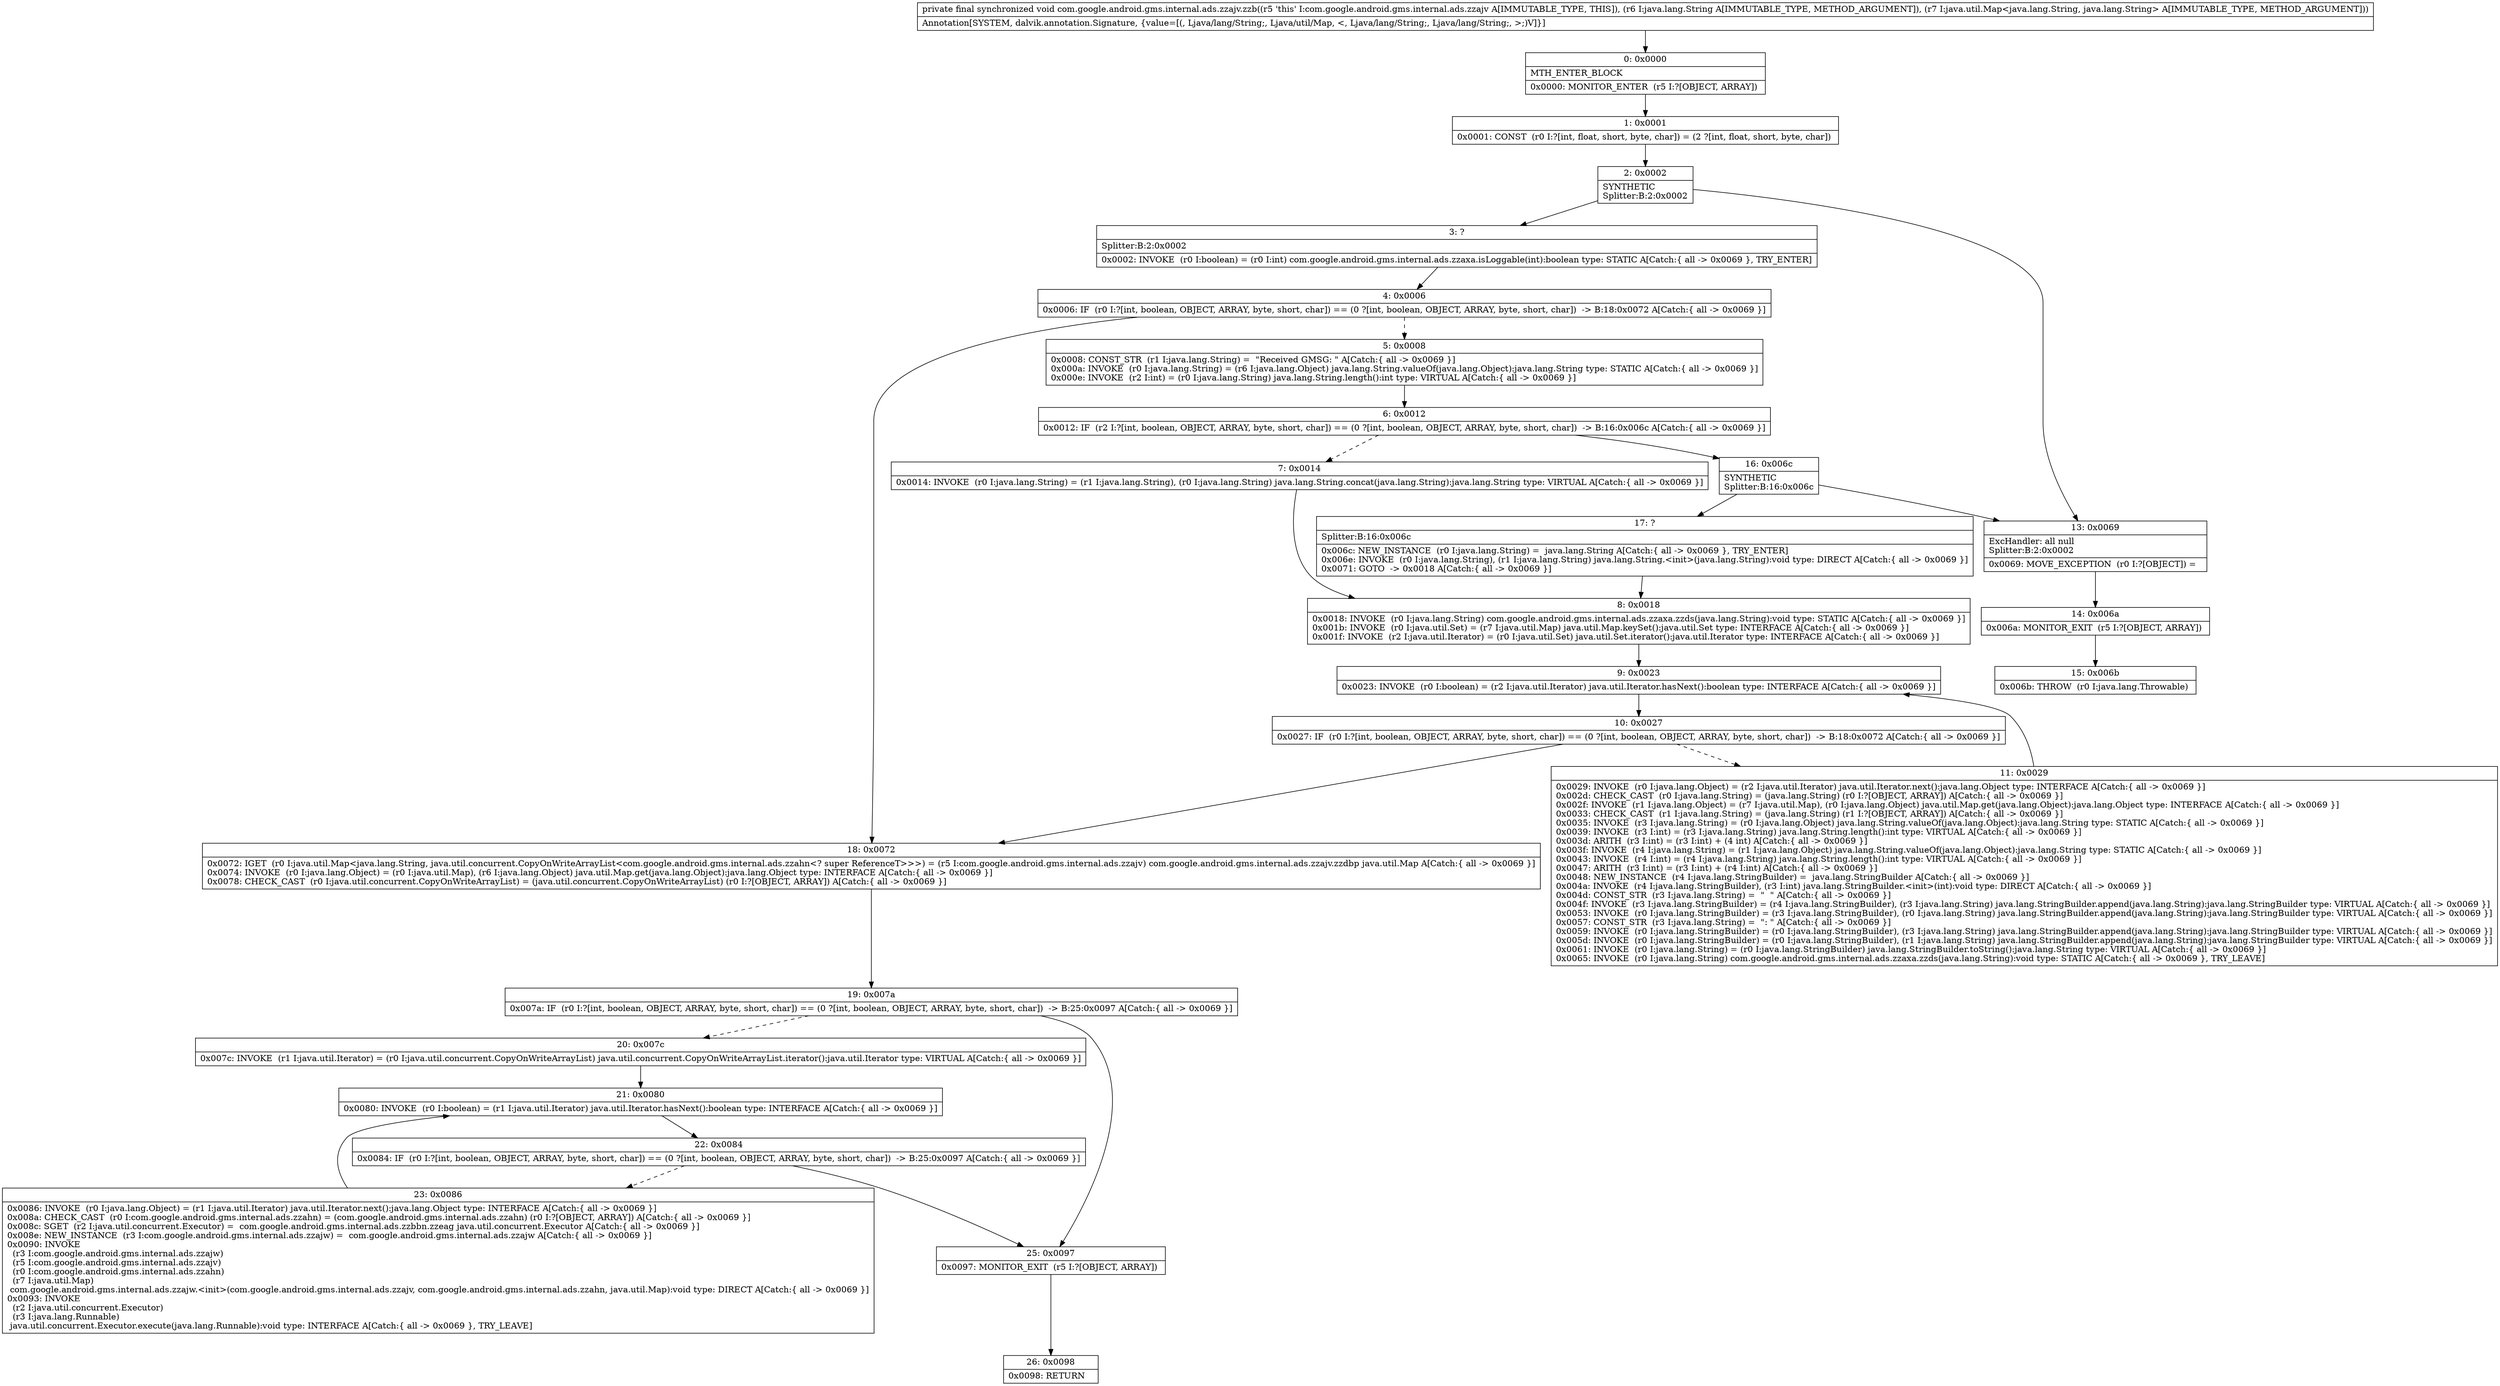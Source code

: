 digraph "CFG forcom.google.android.gms.internal.ads.zzajv.zzb(Ljava\/lang\/String;Ljava\/util\/Map;)V" {
Node_0 [shape=record,label="{0\:\ 0x0000|MTH_ENTER_BLOCK\l|0x0000: MONITOR_ENTER  (r5 I:?[OBJECT, ARRAY]) \l}"];
Node_1 [shape=record,label="{1\:\ 0x0001|0x0001: CONST  (r0 I:?[int, float, short, byte, char]) = (2 ?[int, float, short, byte, char]) \l}"];
Node_2 [shape=record,label="{2\:\ 0x0002|SYNTHETIC\lSplitter:B:2:0x0002\l}"];
Node_3 [shape=record,label="{3\:\ ?|Splitter:B:2:0x0002\l|0x0002: INVOKE  (r0 I:boolean) = (r0 I:int) com.google.android.gms.internal.ads.zzaxa.isLoggable(int):boolean type: STATIC A[Catch:\{ all \-\> 0x0069 \}, TRY_ENTER]\l}"];
Node_4 [shape=record,label="{4\:\ 0x0006|0x0006: IF  (r0 I:?[int, boolean, OBJECT, ARRAY, byte, short, char]) == (0 ?[int, boolean, OBJECT, ARRAY, byte, short, char])  \-\> B:18:0x0072 A[Catch:\{ all \-\> 0x0069 \}]\l}"];
Node_5 [shape=record,label="{5\:\ 0x0008|0x0008: CONST_STR  (r1 I:java.lang.String) =  \"Received GMSG: \" A[Catch:\{ all \-\> 0x0069 \}]\l0x000a: INVOKE  (r0 I:java.lang.String) = (r6 I:java.lang.Object) java.lang.String.valueOf(java.lang.Object):java.lang.String type: STATIC A[Catch:\{ all \-\> 0x0069 \}]\l0x000e: INVOKE  (r2 I:int) = (r0 I:java.lang.String) java.lang.String.length():int type: VIRTUAL A[Catch:\{ all \-\> 0x0069 \}]\l}"];
Node_6 [shape=record,label="{6\:\ 0x0012|0x0012: IF  (r2 I:?[int, boolean, OBJECT, ARRAY, byte, short, char]) == (0 ?[int, boolean, OBJECT, ARRAY, byte, short, char])  \-\> B:16:0x006c A[Catch:\{ all \-\> 0x0069 \}]\l}"];
Node_7 [shape=record,label="{7\:\ 0x0014|0x0014: INVOKE  (r0 I:java.lang.String) = (r1 I:java.lang.String), (r0 I:java.lang.String) java.lang.String.concat(java.lang.String):java.lang.String type: VIRTUAL A[Catch:\{ all \-\> 0x0069 \}]\l}"];
Node_8 [shape=record,label="{8\:\ 0x0018|0x0018: INVOKE  (r0 I:java.lang.String) com.google.android.gms.internal.ads.zzaxa.zzds(java.lang.String):void type: STATIC A[Catch:\{ all \-\> 0x0069 \}]\l0x001b: INVOKE  (r0 I:java.util.Set) = (r7 I:java.util.Map) java.util.Map.keySet():java.util.Set type: INTERFACE A[Catch:\{ all \-\> 0x0069 \}]\l0x001f: INVOKE  (r2 I:java.util.Iterator) = (r0 I:java.util.Set) java.util.Set.iterator():java.util.Iterator type: INTERFACE A[Catch:\{ all \-\> 0x0069 \}]\l}"];
Node_9 [shape=record,label="{9\:\ 0x0023|0x0023: INVOKE  (r0 I:boolean) = (r2 I:java.util.Iterator) java.util.Iterator.hasNext():boolean type: INTERFACE A[Catch:\{ all \-\> 0x0069 \}]\l}"];
Node_10 [shape=record,label="{10\:\ 0x0027|0x0027: IF  (r0 I:?[int, boolean, OBJECT, ARRAY, byte, short, char]) == (0 ?[int, boolean, OBJECT, ARRAY, byte, short, char])  \-\> B:18:0x0072 A[Catch:\{ all \-\> 0x0069 \}]\l}"];
Node_11 [shape=record,label="{11\:\ 0x0029|0x0029: INVOKE  (r0 I:java.lang.Object) = (r2 I:java.util.Iterator) java.util.Iterator.next():java.lang.Object type: INTERFACE A[Catch:\{ all \-\> 0x0069 \}]\l0x002d: CHECK_CAST  (r0 I:java.lang.String) = (java.lang.String) (r0 I:?[OBJECT, ARRAY]) A[Catch:\{ all \-\> 0x0069 \}]\l0x002f: INVOKE  (r1 I:java.lang.Object) = (r7 I:java.util.Map), (r0 I:java.lang.Object) java.util.Map.get(java.lang.Object):java.lang.Object type: INTERFACE A[Catch:\{ all \-\> 0x0069 \}]\l0x0033: CHECK_CAST  (r1 I:java.lang.String) = (java.lang.String) (r1 I:?[OBJECT, ARRAY]) A[Catch:\{ all \-\> 0x0069 \}]\l0x0035: INVOKE  (r3 I:java.lang.String) = (r0 I:java.lang.Object) java.lang.String.valueOf(java.lang.Object):java.lang.String type: STATIC A[Catch:\{ all \-\> 0x0069 \}]\l0x0039: INVOKE  (r3 I:int) = (r3 I:java.lang.String) java.lang.String.length():int type: VIRTUAL A[Catch:\{ all \-\> 0x0069 \}]\l0x003d: ARITH  (r3 I:int) = (r3 I:int) + (4 int) A[Catch:\{ all \-\> 0x0069 \}]\l0x003f: INVOKE  (r4 I:java.lang.String) = (r1 I:java.lang.Object) java.lang.String.valueOf(java.lang.Object):java.lang.String type: STATIC A[Catch:\{ all \-\> 0x0069 \}]\l0x0043: INVOKE  (r4 I:int) = (r4 I:java.lang.String) java.lang.String.length():int type: VIRTUAL A[Catch:\{ all \-\> 0x0069 \}]\l0x0047: ARITH  (r3 I:int) = (r3 I:int) + (r4 I:int) A[Catch:\{ all \-\> 0x0069 \}]\l0x0048: NEW_INSTANCE  (r4 I:java.lang.StringBuilder) =  java.lang.StringBuilder A[Catch:\{ all \-\> 0x0069 \}]\l0x004a: INVOKE  (r4 I:java.lang.StringBuilder), (r3 I:int) java.lang.StringBuilder.\<init\>(int):void type: DIRECT A[Catch:\{ all \-\> 0x0069 \}]\l0x004d: CONST_STR  (r3 I:java.lang.String) =  \"  \" A[Catch:\{ all \-\> 0x0069 \}]\l0x004f: INVOKE  (r3 I:java.lang.StringBuilder) = (r4 I:java.lang.StringBuilder), (r3 I:java.lang.String) java.lang.StringBuilder.append(java.lang.String):java.lang.StringBuilder type: VIRTUAL A[Catch:\{ all \-\> 0x0069 \}]\l0x0053: INVOKE  (r0 I:java.lang.StringBuilder) = (r3 I:java.lang.StringBuilder), (r0 I:java.lang.String) java.lang.StringBuilder.append(java.lang.String):java.lang.StringBuilder type: VIRTUAL A[Catch:\{ all \-\> 0x0069 \}]\l0x0057: CONST_STR  (r3 I:java.lang.String) =  \": \" A[Catch:\{ all \-\> 0x0069 \}]\l0x0059: INVOKE  (r0 I:java.lang.StringBuilder) = (r0 I:java.lang.StringBuilder), (r3 I:java.lang.String) java.lang.StringBuilder.append(java.lang.String):java.lang.StringBuilder type: VIRTUAL A[Catch:\{ all \-\> 0x0069 \}]\l0x005d: INVOKE  (r0 I:java.lang.StringBuilder) = (r0 I:java.lang.StringBuilder), (r1 I:java.lang.String) java.lang.StringBuilder.append(java.lang.String):java.lang.StringBuilder type: VIRTUAL A[Catch:\{ all \-\> 0x0069 \}]\l0x0061: INVOKE  (r0 I:java.lang.String) = (r0 I:java.lang.StringBuilder) java.lang.StringBuilder.toString():java.lang.String type: VIRTUAL A[Catch:\{ all \-\> 0x0069 \}]\l0x0065: INVOKE  (r0 I:java.lang.String) com.google.android.gms.internal.ads.zzaxa.zzds(java.lang.String):void type: STATIC A[Catch:\{ all \-\> 0x0069 \}, TRY_LEAVE]\l}"];
Node_13 [shape=record,label="{13\:\ 0x0069|ExcHandler: all null\lSplitter:B:2:0x0002\l|0x0069: MOVE_EXCEPTION  (r0 I:?[OBJECT]) =  \l}"];
Node_14 [shape=record,label="{14\:\ 0x006a|0x006a: MONITOR_EXIT  (r5 I:?[OBJECT, ARRAY]) \l}"];
Node_15 [shape=record,label="{15\:\ 0x006b|0x006b: THROW  (r0 I:java.lang.Throwable) \l}"];
Node_16 [shape=record,label="{16\:\ 0x006c|SYNTHETIC\lSplitter:B:16:0x006c\l}"];
Node_17 [shape=record,label="{17\:\ ?|Splitter:B:16:0x006c\l|0x006c: NEW_INSTANCE  (r0 I:java.lang.String) =  java.lang.String A[Catch:\{ all \-\> 0x0069 \}, TRY_ENTER]\l0x006e: INVOKE  (r0 I:java.lang.String), (r1 I:java.lang.String) java.lang.String.\<init\>(java.lang.String):void type: DIRECT A[Catch:\{ all \-\> 0x0069 \}]\l0x0071: GOTO  \-\> 0x0018 A[Catch:\{ all \-\> 0x0069 \}]\l}"];
Node_18 [shape=record,label="{18\:\ 0x0072|0x0072: IGET  (r0 I:java.util.Map\<java.lang.String, java.util.concurrent.CopyOnWriteArrayList\<com.google.android.gms.internal.ads.zzahn\<? super ReferenceT\>\>\>) = (r5 I:com.google.android.gms.internal.ads.zzajv) com.google.android.gms.internal.ads.zzajv.zzdbp java.util.Map A[Catch:\{ all \-\> 0x0069 \}]\l0x0074: INVOKE  (r0 I:java.lang.Object) = (r0 I:java.util.Map), (r6 I:java.lang.Object) java.util.Map.get(java.lang.Object):java.lang.Object type: INTERFACE A[Catch:\{ all \-\> 0x0069 \}]\l0x0078: CHECK_CAST  (r0 I:java.util.concurrent.CopyOnWriteArrayList) = (java.util.concurrent.CopyOnWriteArrayList) (r0 I:?[OBJECT, ARRAY]) A[Catch:\{ all \-\> 0x0069 \}]\l}"];
Node_19 [shape=record,label="{19\:\ 0x007a|0x007a: IF  (r0 I:?[int, boolean, OBJECT, ARRAY, byte, short, char]) == (0 ?[int, boolean, OBJECT, ARRAY, byte, short, char])  \-\> B:25:0x0097 A[Catch:\{ all \-\> 0x0069 \}]\l}"];
Node_20 [shape=record,label="{20\:\ 0x007c|0x007c: INVOKE  (r1 I:java.util.Iterator) = (r0 I:java.util.concurrent.CopyOnWriteArrayList) java.util.concurrent.CopyOnWriteArrayList.iterator():java.util.Iterator type: VIRTUAL A[Catch:\{ all \-\> 0x0069 \}]\l}"];
Node_21 [shape=record,label="{21\:\ 0x0080|0x0080: INVOKE  (r0 I:boolean) = (r1 I:java.util.Iterator) java.util.Iterator.hasNext():boolean type: INTERFACE A[Catch:\{ all \-\> 0x0069 \}]\l}"];
Node_22 [shape=record,label="{22\:\ 0x0084|0x0084: IF  (r0 I:?[int, boolean, OBJECT, ARRAY, byte, short, char]) == (0 ?[int, boolean, OBJECT, ARRAY, byte, short, char])  \-\> B:25:0x0097 A[Catch:\{ all \-\> 0x0069 \}]\l}"];
Node_23 [shape=record,label="{23\:\ 0x0086|0x0086: INVOKE  (r0 I:java.lang.Object) = (r1 I:java.util.Iterator) java.util.Iterator.next():java.lang.Object type: INTERFACE A[Catch:\{ all \-\> 0x0069 \}]\l0x008a: CHECK_CAST  (r0 I:com.google.android.gms.internal.ads.zzahn) = (com.google.android.gms.internal.ads.zzahn) (r0 I:?[OBJECT, ARRAY]) A[Catch:\{ all \-\> 0x0069 \}]\l0x008c: SGET  (r2 I:java.util.concurrent.Executor) =  com.google.android.gms.internal.ads.zzbbn.zzeag java.util.concurrent.Executor A[Catch:\{ all \-\> 0x0069 \}]\l0x008e: NEW_INSTANCE  (r3 I:com.google.android.gms.internal.ads.zzajw) =  com.google.android.gms.internal.ads.zzajw A[Catch:\{ all \-\> 0x0069 \}]\l0x0090: INVOKE  \l  (r3 I:com.google.android.gms.internal.ads.zzajw)\l  (r5 I:com.google.android.gms.internal.ads.zzajv)\l  (r0 I:com.google.android.gms.internal.ads.zzahn)\l  (r7 I:java.util.Map)\l com.google.android.gms.internal.ads.zzajw.\<init\>(com.google.android.gms.internal.ads.zzajv, com.google.android.gms.internal.ads.zzahn, java.util.Map):void type: DIRECT A[Catch:\{ all \-\> 0x0069 \}]\l0x0093: INVOKE  \l  (r2 I:java.util.concurrent.Executor)\l  (r3 I:java.lang.Runnable)\l java.util.concurrent.Executor.execute(java.lang.Runnable):void type: INTERFACE A[Catch:\{ all \-\> 0x0069 \}, TRY_LEAVE]\l}"];
Node_25 [shape=record,label="{25\:\ 0x0097|0x0097: MONITOR_EXIT  (r5 I:?[OBJECT, ARRAY]) \l}"];
Node_26 [shape=record,label="{26\:\ 0x0098|0x0098: RETURN   \l}"];
MethodNode[shape=record,label="{private final synchronized void com.google.android.gms.internal.ads.zzajv.zzb((r5 'this' I:com.google.android.gms.internal.ads.zzajv A[IMMUTABLE_TYPE, THIS]), (r6 I:java.lang.String A[IMMUTABLE_TYPE, METHOD_ARGUMENT]), (r7 I:java.util.Map\<java.lang.String, java.lang.String\> A[IMMUTABLE_TYPE, METHOD_ARGUMENT]))  | Annotation[SYSTEM, dalvik.annotation.Signature, \{value=[(, Ljava\/lang\/String;, Ljava\/util\/Map, \<, Ljava\/lang\/String;, Ljava\/lang\/String;, \>;)V]\}]\l}"];
MethodNode -> Node_0;
Node_0 -> Node_1;
Node_1 -> Node_2;
Node_2 -> Node_3;
Node_2 -> Node_13;
Node_3 -> Node_4;
Node_4 -> Node_5[style=dashed];
Node_4 -> Node_18;
Node_5 -> Node_6;
Node_6 -> Node_7[style=dashed];
Node_6 -> Node_16;
Node_7 -> Node_8;
Node_8 -> Node_9;
Node_9 -> Node_10;
Node_10 -> Node_11[style=dashed];
Node_10 -> Node_18;
Node_11 -> Node_9;
Node_13 -> Node_14;
Node_14 -> Node_15;
Node_16 -> Node_17;
Node_16 -> Node_13;
Node_17 -> Node_8;
Node_18 -> Node_19;
Node_19 -> Node_20[style=dashed];
Node_19 -> Node_25;
Node_20 -> Node_21;
Node_21 -> Node_22;
Node_22 -> Node_23[style=dashed];
Node_22 -> Node_25;
Node_23 -> Node_21;
Node_25 -> Node_26;
}

